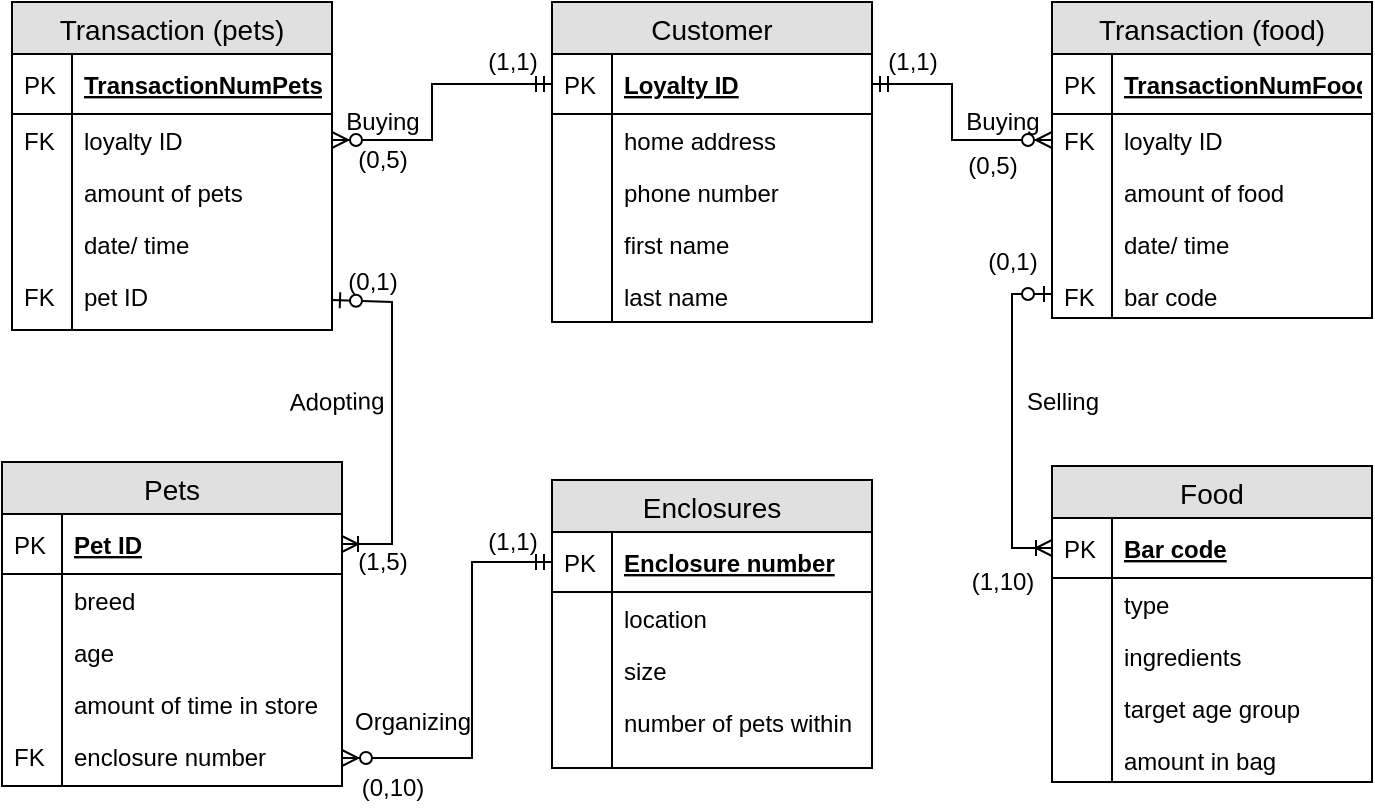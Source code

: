 <mxfile version="12.7.2" type="github">
  <diagram id="C5RBs43oDa-KdzZeNtuy" name="Page-1">
    <mxGraphModel dx="946" dy="662" grid="1" gridSize="10" guides="1" tooltips="1" connect="1" arrows="1" fold="1" page="1" pageScale="1" pageWidth="827" pageHeight="1169" math="0" shadow="0">
      <root>
        <mxCell id="WIyWlLk6GJQsqaUBKTNV-0" />
        <mxCell id="WIyWlLk6GJQsqaUBKTNV-1" parent="WIyWlLk6GJQsqaUBKTNV-0" />
        <mxCell id="_W-aGbbJyb8GaxxT5gk7-0" value="Customer" style="swimlane;fontStyle=0;childLayout=stackLayout;horizontal=1;startSize=26;fillColor=#e0e0e0;horizontalStack=0;resizeParent=1;resizeParentMax=0;resizeLast=0;collapsible=1;marginBottom=0;swimlaneFillColor=#ffffff;align=center;fontSize=14;" parent="WIyWlLk6GJQsqaUBKTNV-1" vertex="1">
          <mxGeometry x="300" y="40" width="160" height="160" as="geometry" />
        </mxCell>
        <mxCell id="_W-aGbbJyb8GaxxT5gk7-1" value="Loyalty ID" style="shape=partialRectangle;top=0;left=0;right=0;bottom=1;align=left;verticalAlign=middle;fillColor=none;spacingLeft=34;spacingRight=4;overflow=hidden;rotatable=0;points=[[0,0.5],[1,0.5]];portConstraint=eastwest;dropTarget=0;fontStyle=5;fontSize=12;" parent="_W-aGbbJyb8GaxxT5gk7-0" vertex="1">
          <mxGeometry y="26" width="160" height="30" as="geometry" />
        </mxCell>
        <mxCell id="_W-aGbbJyb8GaxxT5gk7-2" value="PK" style="shape=partialRectangle;top=0;left=0;bottom=0;fillColor=none;align=left;verticalAlign=middle;spacingLeft=4;spacingRight=4;overflow=hidden;rotatable=0;points=[];portConstraint=eastwest;part=1;fontSize=12;" parent="_W-aGbbJyb8GaxxT5gk7-1" vertex="1" connectable="0">
          <mxGeometry width="30" height="30" as="geometry" />
        </mxCell>
        <mxCell id="_W-aGbbJyb8GaxxT5gk7-3" value="home address" style="shape=partialRectangle;top=0;left=0;right=0;bottom=0;align=left;verticalAlign=top;fillColor=none;spacingLeft=34;spacingRight=4;overflow=hidden;rotatable=0;points=[[0,0.5],[1,0.5]];portConstraint=eastwest;dropTarget=0;fontSize=12;" parent="_W-aGbbJyb8GaxxT5gk7-0" vertex="1">
          <mxGeometry y="56" width="160" height="26" as="geometry" />
        </mxCell>
        <mxCell id="_W-aGbbJyb8GaxxT5gk7-4" value="" style="shape=partialRectangle;top=0;left=0;bottom=0;fillColor=none;align=left;verticalAlign=top;spacingLeft=4;spacingRight=4;overflow=hidden;rotatable=0;points=[];portConstraint=eastwest;part=1;fontSize=12;" parent="_W-aGbbJyb8GaxxT5gk7-3" vertex="1" connectable="0">
          <mxGeometry width="30" height="26" as="geometry" />
        </mxCell>
        <mxCell id="_W-aGbbJyb8GaxxT5gk7-5" value="phone number" style="shape=partialRectangle;top=0;left=0;right=0;bottom=0;align=left;verticalAlign=top;fillColor=none;spacingLeft=34;spacingRight=4;overflow=hidden;rotatable=0;points=[[0,0.5],[1,0.5]];portConstraint=eastwest;dropTarget=0;fontSize=12;" parent="_W-aGbbJyb8GaxxT5gk7-0" vertex="1">
          <mxGeometry y="82" width="160" height="26" as="geometry" />
        </mxCell>
        <mxCell id="_W-aGbbJyb8GaxxT5gk7-6" value="" style="shape=partialRectangle;top=0;left=0;bottom=0;fillColor=none;align=left;verticalAlign=top;spacingLeft=4;spacingRight=4;overflow=hidden;rotatable=0;points=[];portConstraint=eastwest;part=1;fontSize=12;" parent="_W-aGbbJyb8GaxxT5gk7-5" vertex="1" connectable="0">
          <mxGeometry width="30" height="26" as="geometry" />
        </mxCell>
        <mxCell id="_W-aGbbJyb8GaxxT5gk7-7" value="first name" style="shape=partialRectangle;top=0;left=0;right=0;bottom=0;align=left;verticalAlign=top;fillColor=none;spacingLeft=34;spacingRight=4;overflow=hidden;rotatable=0;points=[[0,0.5],[1,0.5]];portConstraint=eastwest;dropTarget=0;fontSize=12;" parent="_W-aGbbJyb8GaxxT5gk7-0" vertex="1">
          <mxGeometry y="108" width="160" height="26" as="geometry" />
        </mxCell>
        <mxCell id="_W-aGbbJyb8GaxxT5gk7-8" value="" style="shape=partialRectangle;top=0;left=0;bottom=0;fillColor=none;align=left;verticalAlign=top;spacingLeft=4;spacingRight=4;overflow=hidden;rotatable=0;points=[];portConstraint=eastwest;part=1;fontSize=12;" parent="_W-aGbbJyb8GaxxT5gk7-7" vertex="1" connectable="0">
          <mxGeometry width="30" height="26" as="geometry" />
        </mxCell>
        <mxCell id="_W-aGbbJyb8GaxxT5gk7-9" value="last name&#xa;" style="shape=partialRectangle;top=0;left=0;right=0;bottom=0;align=left;verticalAlign=top;fillColor=none;spacingLeft=34;spacingRight=4;overflow=hidden;rotatable=0;points=[[0,0.5],[1,0.5]];portConstraint=eastwest;dropTarget=0;fontSize=12;" parent="_W-aGbbJyb8GaxxT5gk7-0" vertex="1">
          <mxGeometry y="134" width="160" height="26" as="geometry" />
        </mxCell>
        <mxCell id="_W-aGbbJyb8GaxxT5gk7-10" value="" style="shape=partialRectangle;top=0;left=0;bottom=0;fillColor=none;align=left;verticalAlign=top;spacingLeft=4;spacingRight=4;overflow=hidden;rotatable=0;points=[];portConstraint=eastwest;part=1;fontSize=12;" parent="_W-aGbbJyb8GaxxT5gk7-9" vertex="1" connectable="0">
          <mxGeometry width="30" height="26.0" as="geometry" />
        </mxCell>
        <mxCell id="_W-aGbbJyb8GaxxT5gk7-22" value="Transaction (pets)" style="swimlane;fontStyle=0;childLayout=stackLayout;horizontal=1;startSize=26;fillColor=#e0e0e0;horizontalStack=0;resizeParent=1;resizeParentMax=0;resizeLast=0;collapsible=1;marginBottom=0;swimlaneFillColor=#ffffff;align=center;fontSize=14;" parent="WIyWlLk6GJQsqaUBKTNV-1" vertex="1">
          <mxGeometry x="30" y="40" width="160" height="164" as="geometry" />
        </mxCell>
        <mxCell id="_W-aGbbJyb8GaxxT5gk7-23" value="TransactionNumPets " style="shape=partialRectangle;top=0;left=0;right=0;bottom=1;align=left;verticalAlign=middle;fillColor=none;spacingLeft=34;spacingRight=4;overflow=hidden;rotatable=0;points=[[0,0.5],[1,0.5]];portConstraint=eastwest;dropTarget=0;fontStyle=5;fontSize=12;" parent="_W-aGbbJyb8GaxxT5gk7-22" vertex="1">
          <mxGeometry y="26" width="160" height="30" as="geometry" />
        </mxCell>
        <mxCell id="_W-aGbbJyb8GaxxT5gk7-24" value="PK" style="shape=partialRectangle;top=0;left=0;bottom=0;fillColor=none;align=left;verticalAlign=middle;spacingLeft=4;spacingRight=4;overflow=hidden;rotatable=0;points=[];portConstraint=eastwest;part=1;fontSize=12;" parent="_W-aGbbJyb8GaxxT5gk7-23" vertex="1" connectable="0">
          <mxGeometry width="30" height="30" as="geometry" />
        </mxCell>
        <mxCell id="_W-aGbbJyb8GaxxT5gk7-25" value="loyalty ID" style="shape=partialRectangle;top=0;left=0;right=0;bottom=0;align=left;verticalAlign=top;fillColor=none;spacingLeft=34;spacingRight=4;overflow=hidden;rotatable=0;points=[[0,0.5],[1,0.5]];portConstraint=eastwest;dropTarget=0;fontSize=12;" parent="_W-aGbbJyb8GaxxT5gk7-22" vertex="1">
          <mxGeometry y="56" width="160" height="26" as="geometry" />
        </mxCell>
        <mxCell id="_W-aGbbJyb8GaxxT5gk7-26" value="FK" style="shape=partialRectangle;top=0;left=0;bottom=0;fillColor=none;align=left;verticalAlign=top;spacingLeft=4;spacingRight=4;overflow=hidden;rotatable=0;points=[];portConstraint=eastwest;part=1;fontSize=12;" parent="_W-aGbbJyb8GaxxT5gk7-25" vertex="1" connectable="0">
          <mxGeometry width="30" height="26" as="geometry" />
        </mxCell>
        <mxCell id="_W-aGbbJyb8GaxxT5gk7-27" value="amount of pets" style="shape=partialRectangle;top=0;left=0;right=0;bottom=0;align=left;verticalAlign=top;fillColor=none;spacingLeft=34;spacingRight=4;overflow=hidden;rotatable=0;points=[[0,0.5],[1,0.5]];portConstraint=eastwest;dropTarget=0;fontSize=12;" parent="_W-aGbbJyb8GaxxT5gk7-22" vertex="1">
          <mxGeometry y="82" width="160" height="26" as="geometry" />
        </mxCell>
        <mxCell id="_W-aGbbJyb8GaxxT5gk7-28" value="" style="shape=partialRectangle;top=0;left=0;bottom=0;fillColor=none;align=left;verticalAlign=top;spacingLeft=4;spacingRight=4;overflow=hidden;rotatable=0;points=[];portConstraint=eastwest;part=1;fontSize=12;" parent="_W-aGbbJyb8GaxxT5gk7-27" vertex="1" connectable="0">
          <mxGeometry width="30" height="26" as="geometry" />
        </mxCell>
        <mxCell id="_W-aGbbJyb8GaxxT5gk7-29" value="date/ time" style="shape=partialRectangle;top=0;left=0;right=0;bottom=0;align=left;verticalAlign=top;fillColor=none;spacingLeft=34;spacingRight=4;overflow=hidden;rotatable=0;points=[[0,0.5],[1,0.5]];portConstraint=eastwest;dropTarget=0;fontSize=12;" parent="_W-aGbbJyb8GaxxT5gk7-22" vertex="1">
          <mxGeometry y="108" width="160" height="26" as="geometry" />
        </mxCell>
        <mxCell id="_W-aGbbJyb8GaxxT5gk7-30" value="" style="shape=partialRectangle;top=0;left=0;bottom=0;fillColor=none;align=left;verticalAlign=top;spacingLeft=4;spacingRight=4;overflow=hidden;rotatable=0;points=[];portConstraint=eastwest;part=1;fontSize=12;" parent="_W-aGbbJyb8GaxxT5gk7-29" vertex="1" connectable="0">
          <mxGeometry width="30" height="26" as="geometry" />
        </mxCell>
        <mxCell id="_W-aGbbJyb8GaxxT5gk7-31" value="pet ID" style="shape=partialRectangle;top=0;left=0;right=0;bottom=0;align=left;verticalAlign=top;fillColor=none;spacingLeft=34;spacingRight=4;overflow=hidden;rotatable=0;points=[[0,0.5],[1,0.5]];portConstraint=eastwest;dropTarget=0;fontSize=12;" parent="_W-aGbbJyb8GaxxT5gk7-22" vertex="1">
          <mxGeometry y="134" width="160" height="30" as="geometry" />
        </mxCell>
        <mxCell id="_W-aGbbJyb8GaxxT5gk7-32" value="FK" style="shape=partialRectangle;top=0;left=0;bottom=0;fillColor=none;align=left;verticalAlign=top;spacingLeft=4;spacingRight=4;overflow=hidden;rotatable=0;points=[];portConstraint=eastwest;part=1;fontSize=12;" parent="_W-aGbbJyb8GaxxT5gk7-31" vertex="1" connectable="0">
          <mxGeometry width="30" height="30" as="geometry" />
        </mxCell>
        <mxCell id="_W-aGbbJyb8GaxxT5gk7-33" value="Food" style="swimlane;fontStyle=0;childLayout=stackLayout;horizontal=1;startSize=26;fillColor=#e0e0e0;horizontalStack=0;resizeParent=1;resizeParentMax=0;resizeLast=0;collapsible=1;marginBottom=0;swimlaneFillColor=#ffffff;align=center;fontSize=14;" parent="WIyWlLk6GJQsqaUBKTNV-1" vertex="1">
          <mxGeometry x="550" y="272" width="160" height="158" as="geometry" />
        </mxCell>
        <mxCell id="_W-aGbbJyb8GaxxT5gk7-34" value="Bar code" style="shape=partialRectangle;top=0;left=0;right=0;bottom=1;align=left;verticalAlign=middle;fillColor=none;spacingLeft=34;spacingRight=4;overflow=hidden;rotatable=0;points=[[0,0.5],[1,0.5]];portConstraint=eastwest;dropTarget=0;fontStyle=5;fontSize=12;" parent="_W-aGbbJyb8GaxxT5gk7-33" vertex="1">
          <mxGeometry y="26" width="160" height="30" as="geometry" />
        </mxCell>
        <mxCell id="_W-aGbbJyb8GaxxT5gk7-35" value="PK" style="shape=partialRectangle;top=0;left=0;bottom=0;fillColor=none;align=left;verticalAlign=middle;spacingLeft=4;spacingRight=4;overflow=hidden;rotatable=0;points=[];portConstraint=eastwest;part=1;fontSize=12;" parent="_W-aGbbJyb8GaxxT5gk7-34" vertex="1" connectable="0">
          <mxGeometry width="30" height="30" as="geometry" />
        </mxCell>
        <mxCell id="_W-aGbbJyb8GaxxT5gk7-36" value="type" style="shape=partialRectangle;top=0;left=0;right=0;bottom=0;align=left;verticalAlign=top;fillColor=none;spacingLeft=34;spacingRight=4;overflow=hidden;rotatable=0;points=[[0,0.5],[1,0.5]];portConstraint=eastwest;dropTarget=0;fontSize=12;" parent="_W-aGbbJyb8GaxxT5gk7-33" vertex="1">
          <mxGeometry y="56" width="160" height="26" as="geometry" />
        </mxCell>
        <mxCell id="_W-aGbbJyb8GaxxT5gk7-37" value="" style="shape=partialRectangle;top=0;left=0;bottom=0;fillColor=none;align=left;verticalAlign=top;spacingLeft=4;spacingRight=4;overflow=hidden;rotatable=0;points=[];portConstraint=eastwest;part=1;fontSize=12;" parent="_W-aGbbJyb8GaxxT5gk7-36" vertex="1" connectable="0">
          <mxGeometry width="30" height="26" as="geometry" />
        </mxCell>
        <mxCell id="_W-aGbbJyb8GaxxT5gk7-38" value="ingredients" style="shape=partialRectangle;top=0;left=0;right=0;bottom=0;align=left;verticalAlign=top;fillColor=none;spacingLeft=34;spacingRight=4;overflow=hidden;rotatable=0;points=[[0,0.5],[1,0.5]];portConstraint=eastwest;dropTarget=0;fontSize=12;" parent="_W-aGbbJyb8GaxxT5gk7-33" vertex="1">
          <mxGeometry y="82" width="160" height="26" as="geometry" />
        </mxCell>
        <mxCell id="_W-aGbbJyb8GaxxT5gk7-39" value="" style="shape=partialRectangle;top=0;left=0;bottom=0;fillColor=none;align=left;verticalAlign=top;spacingLeft=4;spacingRight=4;overflow=hidden;rotatable=0;points=[];portConstraint=eastwest;part=1;fontSize=12;" parent="_W-aGbbJyb8GaxxT5gk7-38" vertex="1" connectable="0">
          <mxGeometry width="30" height="26" as="geometry" />
        </mxCell>
        <mxCell id="_W-aGbbJyb8GaxxT5gk7-40" value="target age group" style="shape=partialRectangle;top=0;left=0;right=0;bottom=0;align=left;verticalAlign=top;fillColor=none;spacingLeft=34;spacingRight=4;overflow=hidden;rotatable=0;points=[[0,0.5],[1,0.5]];portConstraint=eastwest;dropTarget=0;fontSize=12;" parent="_W-aGbbJyb8GaxxT5gk7-33" vertex="1">
          <mxGeometry y="108" width="160" height="26" as="geometry" />
        </mxCell>
        <mxCell id="_W-aGbbJyb8GaxxT5gk7-41" value="" style="shape=partialRectangle;top=0;left=0;bottom=0;fillColor=none;align=left;verticalAlign=top;spacingLeft=4;spacingRight=4;overflow=hidden;rotatable=0;points=[];portConstraint=eastwest;part=1;fontSize=12;" parent="_W-aGbbJyb8GaxxT5gk7-40" vertex="1" connectable="0">
          <mxGeometry width="30" height="26" as="geometry" />
        </mxCell>
        <mxCell id="_W-aGbbJyb8GaxxT5gk7-42" value="amount in bag" style="shape=partialRectangle;top=0;left=0;right=0;bottom=0;align=left;verticalAlign=top;fillColor=none;spacingLeft=34;spacingRight=4;overflow=hidden;rotatable=0;points=[[0,0.5],[1,0.5]];portConstraint=eastwest;dropTarget=0;fontSize=12;" parent="_W-aGbbJyb8GaxxT5gk7-33" vertex="1">
          <mxGeometry y="134" width="160" height="24" as="geometry" />
        </mxCell>
        <mxCell id="_W-aGbbJyb8GaxxT5gk7-43" value="" style="shape=partialRectangle;top=0;left=0;bottom=0;fillColor=none;align=left;verticalAlign=top;spacingLeft=4;spacingRight=4;overflow=hidden;rotatable=0;points=[];portConstraint=eastwest;part=1;fontSize=12;" parent="_W-aGbbJyb8GaxxT5gk7-42" vertex="1" connectable="0">
          <mxGeometry width="30" height="24" as="geometry" />
        </mxCell>
        <mxCell id="_W-aGbbJyb8GaxxT5gk7-44" value="Enclosures" style="swimlane;fontStyle=0;childLayout=stackLayout;horizontal=1;startSize=26;fillColor=#e0e0e0;horizontalStack=0;resizeParent=1;resizeParentMax=0;resizeLast=0;collapsible=1;marginBottom=0;swimlaneFillColor=#ffffff;align=center;fontSize=14;" parent="WIyWlLk6GJQsqaUBKTNV-1" vertex="1">
          <mxGeometry x="300" y="279" width="160" height="144" as="geometry" />
        </mxCell>
        <mxCell id="_W-aGbbJyb8GaxxT5gk7-45" value="Enclosure number" style="shape=partialRectangle;top=0;left=0;right=0;bottom=1;align=left;verticalAlign=middle;fillColor=none;spacingLeft=34;spacingRight=4;overflow=hidden;rotatable=0;points=[[0,0.5],[1,0.5]];portConstraint=eastwest;dropTarget=0;fontStyle=5;fontSize=12;" parent="_W-aGbbJyb8GaxxT5gk7-44" vertex="1">
          <mxGeometry y="26" width="160" height="30" as="geometry" />
        </mxCell>
        <mxCell id="_W-aGbbJyb8GaxxT5gk7-46" value="PK" style="shape=partialRectangle;top=0;left=0;bottom=0;fillColor=none;align=left;verticalAlign=middle;spacingLeft=4;spacingRight=4;overflow=hidden;rotatable=0;points=[];portConstraint=eastwest;part=1;fontSize=12;" parent="_W-aGbbJyb8GaxxT5gk7-45" vertex="1" connectable="0">
          <mxGeometry width="30" height="30" as="geometry" />
        </mxCell>
        <mxCell id="_W-aGbbJyb8GaxxT5gk7-47" value="location" style="shape=partialRectangle;top=0;left=0;right=0;bottom=0;align=left;verticalAlign=top;fillColor=none;spacingLeft=34;spacingRight=4;overflow=hidden;rotatable=0;points=[[0,0.5],[1,0.5]];portConstraint=eastwest;dropTarget=0;fontSize=12;" parent="_W-aGbbJyb8GaxxT5gk7-44" vertex="1">
          <mxGeometry y="56" width="160" height="26" as="geometry" />
        </mxCell>
        <mxCell id="_W-aGbbJyb8GaxxT5gk7-48" value="" style="shape=partialRectangle;top=0;left=0;bottom=0;fillColor=none;align=left;verticalAlign=top;spacingLeft=4;spacingRight=4;overflow=hidden;rotatable=0;points=[];portConstraint=eastwest;part=1;fontSize=12;" parent="_W-aGbbJyb8GaxxT5gk7-47" vertex="1" connectable="0">
          <mxGeometry width="30" height="26" as="geometry" />
        </mxCell>
        <mxCell id="_W-aGbbJyb8GaxxT5gk7-49" value="size" style="shape=partialRectangle;top=0;left=0;right=0;bottom=0;align=left;verticalAlign=top;fillColor=none;spacingLeft=34;spacingRight=4;overflow=hidden;rotatable=0;points=[[0,0.5],[1,0.5]];portConstraint=eastwest;dropTarget=0;fontSize=12;" parent="_W-aGbbJyb8GaxxT5gk7-44" vertex="1">
          <mxGeometry y="82" width="160" height="26" as="geometry" />
        </mxCell>
        <mxCell id="_W-aGbbJyb8GaxxT5gk7-50" value="" style="shape=partialRectangle;top=0;left=0;bottom=0;fillColor=none;align=left;verticalAlign=top;spacingLeft=4;spacingRight=4;overflow=hidden;rotatable=0;points=[];portConstraint=eastwest;part=1;fontSize=12;" parent="_W-aGbbJyb8GaxxT5gk7-49" vertex="1" connectable="0">
          <mxGeometry width="30" height="26" as="geometry" />
        </mxCell>
        <mxCell id="_W-aGbbJyb8GaxxT5gk7-51" value="number of pets within" style="shape=partialRectangle;top=0;left=0;right=0;bottom=0;align=left;verticalAlign=top;fillColor=none;spacingLeft=34;spacingRight=4;overflow=hidden;rotatable=0;points=[[0,0.5],[1,0.5]];portConstraint=eastwest;dropTarget=0;fontSize=12;" parent="_W-aGbbJyb8GaxxT5gk7-44" vertex="1">
          <mxGeometry y="108" width="160" height="26" as="geometry" />
        </mxCell>
        <mxCell id="_W-aGbbJyb8GaxxT5gk7-52" value="" style="shape=partialRectangle;top=0;left=0;bottom=0;fillColor=none;align=left;verticalAlign=top;spacingLeft=4;spacingRight=4;overflow=hidden;rotatable=0;points=[];portConstraint=eastwest;part=1;fontSize=12;" parent="_W-aGbbJyb8GaxxT5gk7-51" vertex="1" connectable="0">
          <mxGeometry width="30" height="26" as="geometry" />
        </mxCell>
        <mxCell id="_W-aGbbJyb8GaxxT5gk7-53" value="" style="shape=partialRectangle;top=0;left=0;right=0;bottom=0;align=left;verticalAlign=top;fillColor=none;spacingLeft=34;spacingRight=4;overflow=hidden;rotatable=0;points=[[0,0.5],[1,0.5]];portConstraint=eastwest;dropTarget=0;fontSize=12;" parent="_W-aGbbJyb8GaxxT5gk7-44" vertex="1">
          <mxGeometry y="134" width="160" height="10" as="geometry" />
        </mxCell>
        <mxCell id="_W-aGbbJyb8GaxxT5gk7-54" value="" style="shape=partialRectangle;top=0;left=0;bottom=0;fillColor=none;align=left;verticalAlign=top;spacingLeft=4;spacingRight=4;overflow=hidden;rotatable=0;points=[];portConstraint=eastwest;part=1;fontSize=12;" parent="_W-aGbbJyb8GaxxT5gk7-53" vertex="1" connectable="0">
          <mxGeometry width="30" height="10" as="geometry" />
        </mxCell>
        <mxCell id="_W-aGbbJyb8GaxxT5gk7-55" value="Pets" style="swimlane;fontStyle=0;childLayout=stackLayout;horizontal=1;startSize=26;fillColor=#e0e0e0;horizontalStack=0;resizeParent=1;resizeParentMax=0;resizeLast=0;collapsible=1;marginBottom=0;swimlaneFillColor=#ffffff;align=center;fontSize=14;" parent="WIyWlLk6GJQsqaUBKTNV-1" vertex="1">
          <mxGeometry x="25" y="270" width="170" height="162" as="geometry" />
        </mxCell>
        <mxCell id="_W-aGbbJyb8GaxxT5gk7-56" value="Pet ID" style="shape=partialRectangle;top=0;left=0;right=0;bottom=1;align=left;verticalAlign=middle;fillColor=none;spacingLeft=34;spacingRight=4;overflow=hidden;rotatable=0;points=[[0,0.5],[1,0.5]];portConstraint=eastwest;dropTarget=0;fontStyle=5;fontSize=12;" parent="_W-aGbbJyb8GaxxT5gk7-55" vertex="1">
          <mxGeometry y="26" width="170" height="30" as="geometry" />
        </mxCell>
        <mxCell id="_W-aGbbJyb8GaxxT5gk7-57" value="PK" style="shape=partialRectangle;top=0;left=0;bottom=0;fillColor=none;align=left;verticalAlign=middle;spacingLeft=4;spacingRight=4;overflow=hidden;rotatable=0;points=[];portConstraint=eastwest;part=1;fontSize=12;" parent="_W-aGbbJyb8GaxxT5gk7-56" vertex="1" connectable="0">
          <mxGeometry width="30" height="30" as="geometry" />
        </mxCell>
        <mxCell id="_W-aGbbJyb8GaxxT5gk7-58" value="breed" style="shape=partialRectangle;top=0;left=0;right=0;bottom=0;align=left;verticalAlign=top;fillColor=none;spacingLeft=34;spacingRight=4;overflow=hidden;rotatable=0;points=[[0,0.5],[1,0.5]];portConstraint=eastwest;dropTarget=0;fontSize=12;" parent="_W-aGbbJyb8GaxxT5gk7-55" vertex="1">
          <mxGeometry y="56" width="170" height="26" as="geometry" />
        </mxCell>
        <mxCell id="_W-aGbbJyb8GaxxT5gk7-59" value="" style="shape=partialRectangle;top=0;left=0;bottom=0;fillColor=none;align=left;verticalAlign=top;spacingLeft=4;spacingRight=4;overflow=hidden;rotatable=0;points=[];portConstraint=eastwest;part=1;fontSize=12;" parent="_W-aGbbJyb8GaxxT5gk7-58" vertex="1" connectable="0">
          <mxGeometry width="30" height="26" as="geometry" />
        </mxCell>
        <mxCell id="_W-aGbbJyb8GaxxT5gk7-60" value="age" style="shape=partialRectangle;top=0;left=0;right=0;bottom=0;align=left;verticalAlign=top;fillColor=none;spacingLeft=34;spacingRight=4;overflow=hidden;rotatable=0;points=[[0,0.5],[1,0.5]];portConstraint=eastwest;dropTarget=0;fontSize=12;" parent="_W-aGbbJyb8GaxxT5gk7-55" vertex="1">
          <mxGeometry y="82" width="170" height="26" as="geometry" />
        </mxCell>
        <mxCell id="_W-aGbbJyb8GaxxT5gk7-61" value="" style="shape=partialRectangle;top=0;left=0;bottom=0;fillColor=none;align=left;verticalAlign=top;spacingLeft=4;spacingRight=4;overflow=hidden;rotatable=0;points=[];portConstraint=eastwest;part=1;fontSize=12;" parent="_W-aGbbJyb8GaxxT5gk7-60" vertex="1" connectable="0">
          <mxGeometry width="30" height="26" as="geometry" />
        </mxCell>
        <mxCell id="_W-aGbbJyb8GaxxT5gk7-62" value="amount of time in store" style="shape=partialRectangle;top=0;left=0;right=0;bottom=0;align=left;verticalAlign=top;fillColor=none;spacingLeft=34;spacingRight=4;overflow=hidden;rotatable=0;points=[[0,0.5],[1,0.5]];portConstraint=eastwest;dropTarget=0;fontSize=12;" parent="_W-aGbbJyb8GaxxT5gk7-55" vertex="1">
          <mxGeometry y="108" width="170" height="26" as="geometry" />
        </mxCell>
        <mxCell id="_W-aGbbJyb8GaxxT5gk7-63" value="" style="shape=partialRectangle;top=0;left=0;bottom=0;fillColor=none;align=left;verticalAlign=top;spacingLeft=4;spacingRight=4;overflow=hidden;rotatable=0;points=[];portConstraint=eastwest;part=1;fontSize=12;" parent="_W-aGbbJyb8GaxxT5gk7-62" vertex="1" connectable="0">
          <mxGeometry width="30" height="26" as="geometry" />
        </mxCell>
        <mxCell id="_W-aGbbJyb8GaxxT5gk7-64" value="enclosure number" style="shape=partialRectangle;top=0;left=0;right=0;bottom=0;align=left;verticalAlign=top;fillColor=none;spacingLeft=34;spacingRight=4;overflow=hidden;rotatable=0;points=[[0,0.5],[1,0.5]];portConstraint=eastwest;dropTarget=0;fontSize=12;" parent="_W-aGbbJyb8GaxxT5gk7-55" vertex="1">
          <mxGeometry y="134" width="170" height="28" as="geometry" />
        </mxCell>
        <mxCell id="_W-aGbbJyb8GaxxT5gk7-65" value="FK" style="shape=partialRectangle;top=0;left=0;bottom=0;fillColor=none;align=left;verticalAlign=top;spacingLeft=4;spacingRight=4;overflow=hidden;rotatable=0;points=[];portConstraint=eastwest;part=1;fontSize=12;" parent="_W-aGbbJyb8GaxxT5gk7-64" vertex="1" connectable="0">
          <mxGeometry width="30" height="28" as="geometry" />
        </mxCell>
        <mxCell id="_W-aGbbJyb8GaxxT5gk7-70" value="" style="endArrow=ERzeroToMany;html=1;exitX=1;exitY=0.5;exitDx=0;exitDy=0;entryX=0;entryY=0.5;entryDx=0;entryDy=0;endFill=1;startArrow=ERmandOne;startFill=0;rounded=0;" parent="WIyWlLk6GJQsqaUBKTNV-1" source="_W-aGbbJyb8GaxxT5gk7-1" target="_W-aGbbJyb8GaxxT5gk7-77" edge="1">
          <mxGeometry width="50" height="50" relative="1" as="geometry">
            <mxPoint x="30" y="540" as="sourcePoint" />
            <mxPoint x="80" y="490" as="targetPoint" />
            <Array as="points">
              <mxPoint x="500" y="81" />
              <mxPoint x="500" y="109" />
            </Array>
          </mxGeometry>
        </mxCell>
        <mxCell id="_W-aGbbJyb8GaxxT5gk7-73" value="" style="endArrow=ERoneToMany;html=1;rounded=0;endFill=0;startArrow=ERzeroToOne;startFill=1;entryX=1;entryY=0.5;entryDx=0;entryDy=0;exitX=1;exitY=0.5;exitDx=0;exitDy=0;" parent="WIyWlLk6GJQsqaUBKTNV-1" source="_W-aGbbJyb8GaxxT5gk7-31" target="_W-aGbbJyb8GaxxT5gk7-56" edge="1">
          <mxGeometry width="50" height="50" relative="1" as="geometry">
            <mxPoint x="195" y="200" as="sourcePoint" />
            <mxPoint x="210" y="300" as="targetPoint" />
            <Array as="points">
              <mxPoint x="220" y="190" />
              <mxPoint x="220" y="250" />
              <mxPoint x="220" y="311" />
            </Array>
          </mxGeometry>
        </mxCell>
        <mxCell id="_W-aGbbJyb8GaxxT5gk7-74" value="Transaction (food)" style="swimlane;fontStyle=0;childLayout=stackLayout;horizontal=1;startSize=26;fillColor=#e0e0e0;horizontalStack=0;resizeParent=1;resizeParentMax=0;resizeLast=0;collapsible=1;marginBottom=0;swimlaneFillColor=#ffffff;align=center;fontSize=14;" parent="WIyWlLk6GJQsqaUBKTNV-1" vertex="1">
          <mxGeometry x="550" y="40" width="160" height="158" as="geometry" />
        </mxCell>
        <mxCell id="_W-aGbbJyb8GaxxT5gk7-75" value="TransactionNumFood" style="shape=partialRectangle;top=0;left=0;right=0;bottom=1;align=left;verticalAlign=middle;fillColor=none;spacingLeft=34;spacingRight=4;overflow=hidden;rotatable=0;points=[[0,0.5],[1,0.5]];portConstraint=eastwest;dropTarget=0;fontStyle=5;fontSize=12;" parent="_W-aGbbJyb8GaxxT5gk7-74" vertex="1">
          <mxGeometry y="26" width="160" height="30" as="geometry" />
        </mxCell>
        <mxCell id="_W-aGbbJyb8GaxxT5gk7-76" value="PK" style="shape=partialRectangle;top=0;left=0;bottom=0;fillColor=none;align=left;verticalAlign=middle;spacingLeft=4;spacingRight=4;overflow=hidden;rotatable=0;points=[];portConstraint=eastwest;part=1;fontSize=12;" parent="_W-aGbbJyb8GaxxT5gk7-75" vertex="1" connectable="0">
          <mxGeometry width="30" height="30" as="geometry" />
        </mxCell>
        <mxCell id="_W-aGbbJyb8GaxxT5gk7-77" value="loyalty ID" style="shape=partialRectangle;top=0;left=0;right=0;bottom=0;align=left;verticalAlign=top;fillColor=none;spacingLeft=34;spacingRight=4;overflow=hidden;rotatable=0;points=[[0,0.5],[1,0.5]];portConstraint=eastwest;dropTarget=0;fontSize=12;" parent="_W-aGbbJyb8GaxxT5gk7-74" vertex="1">
          <mxGeometry y="56" width="160" height="26" as="geometry" />
        </mxCell>
        <mxCell id="_W-aGbbJyb8GaxxT5gk7-78" value="FK" style="shape=partialRectangle;top=0;left=0;bottom=0;fillColor=none;align=left;verticalAlign=top;spacingLeft=4;spacingRight=4;overflow=hidden;rotatable=0;points=[];portConstraint=eastwest;part=1;fontSize=12;" parent="_W-aGbbJyb8GaxxT5gk7-77" vertex="1" connectable="0">
          <mxGeometry width="30" height="26" as="geometry" />
        </mxCell>
        <mxCell id="_W-aGbbJyb8GaxxT5gk7-79" value="amount of food" style="shape=partialRectangle;top=0;left=0;right=0;bottom=0;align=left;verticalAlign=top;fillColor=none;spacingLeft=34;spacingRight=4;overflow=hidden;rotatable=0;points=[[0,0.5],[1,0.5]];portConstraint=eastwest;dropTarget=0;fontSize=12;" parent="_W-aGbbJyb8GaxxT5gk7-74" vertex="1">
          <mxGeometry y="82" width="160" height="26" as="geometry" />
        </mxCell>
        <mxCell id="_W-aGbbJyb8GaxxT5gk7-80" value="" style="shape=partialRectangle;top=0;left=0;bottom=0;fillColor=none;align=left;verticalAlign=top;spacingLeft=4;spacingRight=4;overflow=hidden;rotatable=0;points=[];portConstraint=eastwest;part=1;fontSize=12;" parent="_W-aGbbJyb8GaxxT5gk7-79" vertex="1" connectable="0">
          <mxGeometry width="30" height="26" as="geometry" />
        </mxCell>
        <mxCell id="_W-aGbbJyb8GaxxT5gk7-81" value="date/ time" style="shape=partialRectangle;top=0;left=0;right=0;bottom=0;align=left;verticalAlign=top;fillColor=none;spacingLeft=34;spacingRight=4;overflow=hidden;rotatable=0;points=[[0,0.5],[1,0.5]];portConstraint=eastwest;dropTarget=0;fontSize=12;" parent="_W-aGbbJyb8GaxxT5gk7-74" vertex="1">
          <mxGeometry y="108" width="160" height="26" as="geometry" />
        </mxCell>
        <mxCell id="_W-aGbbJyb8GaxxT5gk7-82" value="" style="shape=partialRectangle;top=0;left=0;bottom=0;fillColor=none;align=left;verticalAlign=top;spacingLeft=4;spacingRight=4;overflow=hidden;rotatable=0;points=[];portConstraint=eastwest;part=1;fontSize=12;" parent="_W-aGbbJyb8GaxxT5gk7-81" vertex="1" connectable="0">
          <mxGeometry width="30" height="26" as="geometry" />
        </mxCell>
        <mxCell id="_W-aGbbJyb8GaxxT5gk7-83" value="bar code" style="shape=partialRectangle;top=0;left=0;right=0;bottom=0;align=left;verticalAlign=top;fillColor=none;spacingLeft=34;spacingRight=4;overflow=hidden;rotatable=0;points=[[0,0.5],[1,0.5]];portConstraint=eastwest;dropTarget=0;fontSize=12;" parent="_W-aGbbJyb8GaxxT5gk7-74" vertex="1">
          <mxGeometry y="134" width="160" height="24" as="geometry" />
        </mxCell>
        <mxCell id="_W-aGbbJyb8GaxxT5gk7-84" value="FK" style="shape=partialRectangle;top=0;left=0;bottom=0;fillColor=none;align=left;verticalAlign=top;spacingLeft=4;spacingRight=4;overflow=hidden;rotatable=0;points=[];portConstraint=eastwest;part=1;fontSize=12;" parent="_W-aGbbJyb8GaxxT5gk7-83" vertex="1" connectable="0">
          <mxGeometry width="30" height="24" as="geometry" />
        </mxCell>
        <mxCell id="_W-aGbbJyb8GaxxT5gk7-87" value="" style="endArrow=ERzeroToMany;html=1;exitX=0;exitY=0.5;exitDx=0;exitDy=0;rounded=0;endFill=1;startArrow=ERmandOne;startFill=0;entryX=1;entryY=0.5;entryDx=0;entryDy=0;" parent="WIyWlLk6GJQsqaUBKTNV-1" source="_W-aGbbJyb8GaxxT5gk7-45" target="_W-aGbbJyb8GaxxT5gk7-64" edge="1">
          <mxGeometry width="50" height="50" relative="1" as="geometry">
            <mxPoint x="30" y="510" as="sourcePoint" />
            <mxPoint x="210" y="418" as="targetPoint" />
            <Array as="points">
              <mxPoint x="260" y="320" />
              <mxPoint x="260" y="418" />
            </Array>
          </mxGeometry>
        </mxCell>
        <mxCell id="_W-aGbbJyb8GaxxT5gk7-89" value="" style="endArrow=ERoneToMany;html=1;exitX=0;exitY=0.5;exitDx=0;exitDy=0;entryX=0;entryY=0.5;entryDx=0;entryDy=0;rounded=0;endFill=0;startArrow=ERzeroToOne;startFill=1;" parent="WIyWlLk6GJQsqaUBKTNV-1" source="_W-aGbbJyb8GaxxT5gk7-83" target="_W-aGbbJyb8GaxxT5gk7-34" edge="1">
          <mxGeometry width="50" height="50" relative="1" as="geometry">
            <mxPoint x="30" y="510" as="sourcePoint" />
            <mxPoint x="80" y="460" as="targetPoint" />
            <Array as="points">
              <mxPoint x="530" y="186" />
              <mxPoint x="530" y="313" />
            </Array>
          </mxGeometry>
        </mxCell>
        <mxCell id="Ehxi87PkMGvQ47pSqFnU-9" value="Buying" style="text;html=1;align=center;verticalAlign=middle;resizable=0;points=[];autosize=1;" parent="WIyWlLk6GJQsqaUBKTNV-1" vertex="1">
          <mxGeometry x="500" y="90" width="50" height="20" as="geometry" />
        </mxCell>
        <mxCell id="Ehxi87PkMGvQ47pSqFnU-10" value="Adopting" style="text;html=1;align=center;verticalAlign=middle;resizable=0;points=[];autosize=1;rotation=-1;" parent="WIyWlLk6GJQsqaUBKTNV-1" vertex="1">
          <mxGeometry x="162" y="230" width="60" height="20" as="geometry" />
        </mxCell>
        <mxCell id="Ehxi87PkMGvQ47pSqFnU-15" value="Organizing" style="text;html=1;align=center;verticalAlign=middle;resizable=0;points=[];autosize=1;" parent="WIyWlLk6GJQsqaUBKTNV-1" vertex="1">
          <mxGeometry x="195" y="390" width="70" height="20" as="geometry" />
        </mxCell>
        <mxCell id="Ehxi87PkMGvQ47pSqFnU-17" value="Selling" style="text;html=1;align=center;verticalAlign=middle;resizable=0;points=[];autosize=1;" parent="WIyWlLk6GJQsqaUBKTNV-1" vertex="1">
          <mxGeometry x="530" y="230" width="50" height="20" as="geometry" />
        </mxCell>
        <mxCell id="Ehxi87PkMGvQ47pSqFnU-18" value="" style="endArrow=ERmandOne;html=1;exitX=1;exitY=0.5;exitDx=0;exitDy=0;entryX=0;entryY=0.5;entryDx=0;entryDy=0;endFill=0;startArrow=ERzeroToMany;startFill=1;strokeColor=#000000;rounded=0;" parent="WIyWlLk6GJQsqaUBKTNV-1" source="_W-aGbbJyb8GaxxT5gk7-25" target="_W-aGbbJyb8GaxxT5gk7-1" edge="1">
          <mxGeometry width="50" height="50" relative="1" as="geometry">
            <mxPoint x="30" y="510" as="sourcePoint" />
            <mxPoint x="80" y="460" as="targetPoint" />
            <Array as="points">
              <mxPoint x="240" y="109" />
              <mxPoint x="240" y="81" />
            </Array>
          </mxGeometry>
        </mxCell>
        <mxCell id="Ehxi87PkMGvQ47pSqFnU-19" value="Buying" style="text;html=1;align=center;verticalAlign=middle;resizable=0;points=[];autosize=1;" parent="WIyWlLk6GJQsqaUBKTNV-1" vertex="1">
          <mxGeometry x="190" y="90" width="50" height="20" as="geometry" />
        </mxCell>
        <mxCell id="u-JF-hLjZaqusSll8WHf-0" value="(1,1)" style="text;html=1;align=center;verticalAlign=middle;resizable=0;points=[];autosize=1;" vertex="1" parent="WIyWlLk6GJQsqaUBKTNV-1">
          <mxGeometry x="260" y="60" width="40" height="20" as="geometry" />
        </mxCell>
        <mxCell id="u-JF-hLjZaqusSll8WHf-1" value="(1,1)" style="text;html=1;align=center;verticalAlign=middle;resizable=0;points=[];autosize=1;" vertex="1" parent="WIyWlLk6GJQsqaUBKTNV-1">
          <mxGeometry x="460" y="60" width="40" height="20" as="geometry" />
        </mxCell>
        <mxCell id="u-JF-hLjZaqusSll8WHf-2" value="(0,5)" style="text;html=1;align=center;verticalAlign=middle;resizable=0;points=[];autosize=1;" vertex="1" parent="WIyWlLk6GJQsqaUBKTNV-1">
          <mxGeometry x="195" y="109" width="40" height="20" as="geometry" />
        </mxCell>
        <mxCell id="u-JF-hLjZaqusSll8WHf-3" value="(0,5)" style="text;html=1;align=center;verticalAlign=middle;resizable=0;points=[];autosize=1;" vertex="1" parent="WIyWlLk6GJQsqaUBKTNV-1">
          <mxGeometry x="500" y="112" width="40" height="20" as="geometry" />
        </mxCell>
        <mxCell id="u-JF-hLjZaqusSll8WHf-4" value="(0,1)" style="text;html=1;align=center;verticalAlign=middle;resizable=0;points=[];autosize=1;" vertex="1" parent="WIyWlLk6GJQsqaUBKTNV-1">
          <mxGeometry x="190" y="170" width="40" height="20" as="geometry" />
        </mxCell>
        <mxCell id="u-JF-hLjZaqusSll8WHf-5" value="(1,5)" style="text;html=1;align=center;verticalAlign=middle;resizable=0;points=[];autosize=1;" vertex="1" parent="WIyWlLk6GJQsqaUBKTNV-1">
          <mxGeometry x="195" y="310" width="40" height="20" as="geometry" />
        </mxCell>
        <mxCell id="u-JF-hLjZaqusSll8WHf-6" value="(0,1)" style="text;html=1;align=center;verticalAlign=middle;resizable=0;points=[];autosize=1;" vertex="1" parent="WIyWlLk6GJQsqaUBKTNV-1">
          <mxGeometry x="510" y="160" width="40" height="20" as="geometry" />
        </mxCell>
        <mxCell id="u-JF-hLjZaqusSll8WHf-8" value="(1,10)" style="text;html=1;align=center;verticalAlign=middle;resizable=0;points=[];autosize=1;" vertex="1" parent="WIyWlLk6GJQsqaUBKTNV-1">
          <mxGeometry x="500" y="320" width="50" height="20" as="geometry" />
        </mxCell>
        <mxCell id="u-JF-hLjZaqusSll8WHf-9" value="(0,10)" style="text;html=1;align=center;verticalAlign=middle;resizable=0;points=[];autosize=1;" vertex="1" parent="WIyWlLk6GJQsqaUBKTNV-1">
          <mxGeometry x="195" y="423" width="50" height="20" as="geometry" />
        </mxCell>
        <mxCell id="u-JF-hLjZaqusSll8WHf-10" value="(1,1)" style="text;html=1;align=center;verticalAlign=middle;resizable=0;points=[];autosize=1;" vertex="1" parent="WIyWlLk6GJQsqaUBKTNV-1">
          <mxGeometry x="260" y="300" width="40" height="20" as="geometry" />
        </mxCell>
      </root>
    </mxGraphModel>
  </diagram>
</mxfile>
